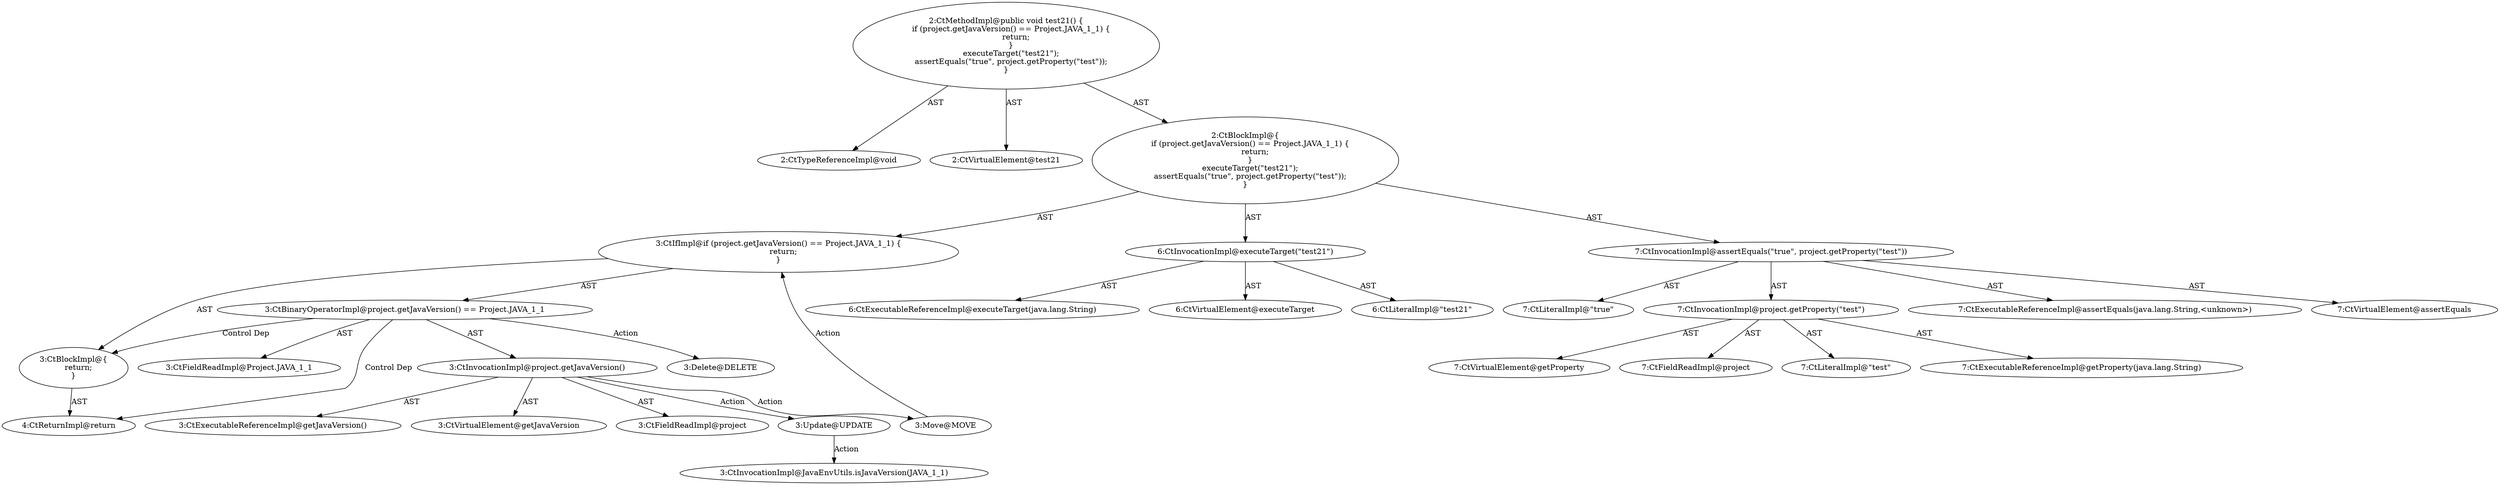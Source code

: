 digraph "test21#?" {
0 [label="2:CtTypeReferenceImpl@void" shape=ellipse]
1 [label="2:CtVirtualElement@test21" shape=ellipse]
2 [label="3:CtExecutableReferenceImpl@getJavaVersion()" shape=ellipse]
3 [label="3:CtVirtualElement@getJavaVersion" shape=ellipse]
4 [label="3:CtFieldReadImpl@project" shape=ellipse]
5 [label="3:CtInvocationImpl@project.getJavaVersion()" shape=ellipse]
6 [label="3:CtFieldReadImpl@Project.JAVA_1_1" shape=ellipse]
7 [label="3:CtBinaryOperatorImpl@project.getJavaVersion() == Project.JAVA_1_1" shape=ellipse]
8 [label="4:CtReturnImpl@return" shape=ellipse]
9 [label="3:CtBlockImpl@\{
    return;
\}" shape=ellipse]
10 [label="3:CtIfImpl@if (project.getJavaVersion() == Project.JAVA_1_1) \{
    return;
\}" shape=ellipse]
11 [label="6:CtExecutableReferenceImpl@executeTarget(java.lang.String)" shape=ellipse]
12 [label="6:CtVirtualElement@executeTarget" shape=ellipse]
13 [label="6:CtLiteralImpl@\"test21\"" shape=ellipse]
14 [label="6:CtInvocationImpl@executeTarget(\"test21\")" shape=ellipse]
15 [label="7:CtExecutableReferenceImpl@assertEquals(java.lang.String,<unknown>)" shape=ellipse]
16 [label="7:CtVirtualElement@assertEquals" shape=ellipse]
17 [label="7:CtLiteralImpl@\"true\"" shape=ellipse]
18 [label="7:CtExecutableReferenceImpl@getProperty(java.lang.String)" shape=ellipse]
19 [label="7:CtVirtualElement@getProperty" shape=ellipse]
20 [label="7:CtFieldReadImpl@project" shape=ellipse]
21 [label="7:CtLiteralImpl@\"test\"" shape=ellipse]
22 [label="7:CtInvocationImpl@project.getProperty(\"test\")" shape=ellipse]
23 [label="7:CtInvocationImpl@assertEquals(\"true\", project.getProperty(\"test\"))" shape=ellipse]
24 [label="2:CtBlockImpl@\{
    if (project.getJavaVersion() == Project.JAVA_1_1) \{
        return;
    \}
    executeTarget(\"test21\");
    assertEquals(\"true\", project.getProperty(\"test\"));
\}" shape=ellipse]
25 [label="2:CtMethodImpl@public void test21() \{
    if (project.getJavaVersion() == Project.JAVA_1_1) \{
        return;
    \}
    executeTarget(\"test21\");
    assertEquals(\"true\", project.getProperty(\"test\"));
\}" shape=ellipse]
26 [label="3:Update@UPDATE" shape=ellipse]
27 [label="3:CtInvocationImpl@JavaEnvUtils.isJavaVersion(JAVA_1_1)" shape=ellipse]
28 [label="3:Delete@DELETE" shape=ellipse]
29 [label="3:Move@MOVE" shape=ellipse]
5 -> 3 [label="AST"];
5 -> 4 [label="AST"];
5 -> 2 [label="AST"];
5 -> 26 [label="Action"];
5 -> 29 [label="Action"];
7 -> 5 [label="AST"];
7 -> 6 [label="AST"];
7 -> 9 [label="Control Dep"];
7 -> 8 [label="Control Dep"];
7 -> 28 [label="Action"];
9 -> 8 [label="AST"];
10 -> 7 [label="AST"];
10 -> 9 [label="AST"];
14 -> 12 [label="AST"];
14 -> 11 [label="AST"];
14 -> 13 [label="AST"];
22 -> 19 [label="AST"];
22 -> 20 [label="AST"];
22 -> 18 [label="AST"];
22 -> 21 [label="AST"];
23 -> 16 [label="AST"];
23 -> 15 [label="AST"];
23 -> 17 [label="AST"];
23 -> 22 [label="AST"];
24 -> 10 [label="AST"];
24 -> 14 [label="AST"];
24 -> 23 [label="AST"];
25 -> 1 [label="AST"];
25 -> 0 [label="AST"];
25 -> 24 [label="AST"];
26 -> 27 [label="Action"];
29 -> 10 [label="Action"];
}